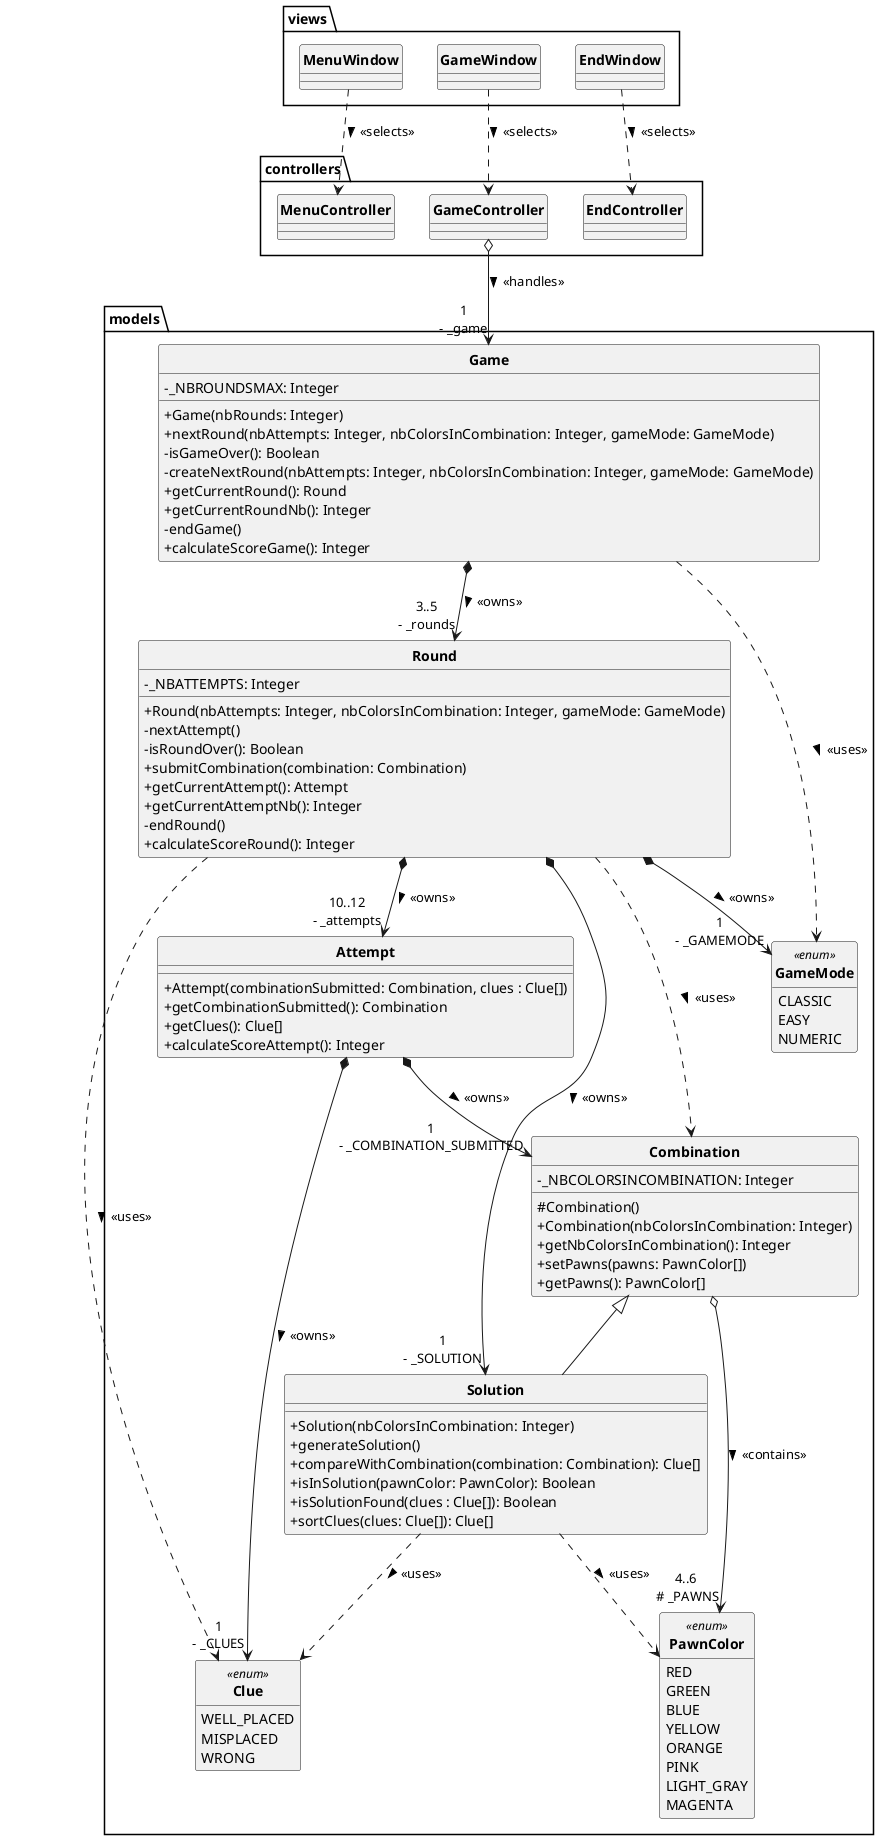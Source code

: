 @startuml

skinparam style strictuml
skinparam classAttributeIconSize 0
skinparam classFontStyle Bold
hide enum methods
hide interface attributes

package views {
    class MenuWindow {}
    class GameWindow {}
    class EndWindow {}
}

package controllers {
    class MenuController {}
    class GameController {}
    class EndController {}
}

package models {
    class Game {
        - _NBROUNDSMAX: Integer
        + Game(nbRounds: Integer)
        + nextRound(nbAttempts: Integer, nbColorsInCombination: Integer, gameMode: GameMode)
        - isGameOver(): Boolean
        - createNextRound(nbAttempts: Integer, nbColorsInCombination: Integer, gameMode: GameMode)
        + getCurrentRound(): Round
        + getCurrentRoundNb(): Integer
        - endGame()
        + calculateScoreGame(): Integer
    }
    class Round {
        - _NBATTEMPTS: Integer
        + Round(nbAttempts: Integer, nbColorsInCombination: Integer, gameMode: GameMode)
        - nextAttempt()
        - isRoundOver(): Boolean
        + submitCombination(combination: Combination)
        + getCurrentAttempt(): Attempt
        + getCurrentAttemptNb(): Integer
        - endRound()
        + calculateScoreRound(): Integer
    }
    class Combination {
        - _NBCOLORSINCOMBINATION: Integer
        # Combination()
        + Combination(nbColorsInCombination: Integer)
        + getNbColorsInCombination(): Integer
        + setPawns(pawns: PawnColor[])
        + getPawns(): PawnColor[]
    }
    class Solution extends Combination {
        + Solution(nbColorsInCombination: Integer)
        + generateSolution()
        + compareWithCombination(combination: Combination): Clue[]
        + isInSolution(pawnColor: PawnColor): Boolean
        + isSolutionFound(clues : Clue[]): Boolean
        + sortClues(clues: Clue[]): Clue[]
    }
    class Attempt {
        + Attempt(combinationSubmitted: Combination, clues : Clue[])
        + getCombinationSubmitted(): Combination
        + getClues(): Clue[]
        + calculateScoreAttempt(): Integer
    }

    enum PawnColor <<enum>> {
        RED
        GREEN
        BLUE
        YELLOW
        ORANGE
        PINK
        LIGHT_GRAY
        MAGENTA
    }
    enum GameMode <<enum>> {
        CLASSIC
        EASY
        NUMERIC
    }
    enum Clue <<enum>> {
        WELL_PLACED
        MISPLACED
        WRONG
    }
}

'Relations

'Views

'MenuWindow
MenuWindow ..> MenuController : > <<selects>>

'GameWindow
GameWindow ..> GameController : > <<selects>>

'EndWindow
EndWindow ..> EndController : > <<selects>>

'Controllers

'GameController
GameController o--> "1\n- _game" Game : > <<handles>>

'Models

'Game
Game *--> "3..5\n- _rounds" Round : > <<owns>>
Game ..> GameMode : > <<uses>>

'Round
Round *--> "1\n- _SOLUTION" Solution : > <<owns>>
Round *--> "10..12\n- _attempts" Attempt : > <<owns>>
Round *--> "1\n- _GAMEMODE" GameMode : > <<owns>>
Round ..> Combination : > <<uses>>
Round ..> Clue : > <<uses>>

'Combination
Combination o--> "4..6\n # _PAWNS" PawnColor : > <<contains>>

'Solution
Solution ..> PawnColor : > <<uses>>
Solution ..> Clue : > <<uses>>

'Attempt
Attempt *--> "1\n- _COMBINATION_SUBMITTED" Combination : > <<owns>>
Attempt *--> "1\n- _CLUES" Clue : > <<owns>>

@enduml

'Modif rapport : dire que y'a pas de code, pas possible de changer de GameMode en cours de manche à cause du calcul du score
